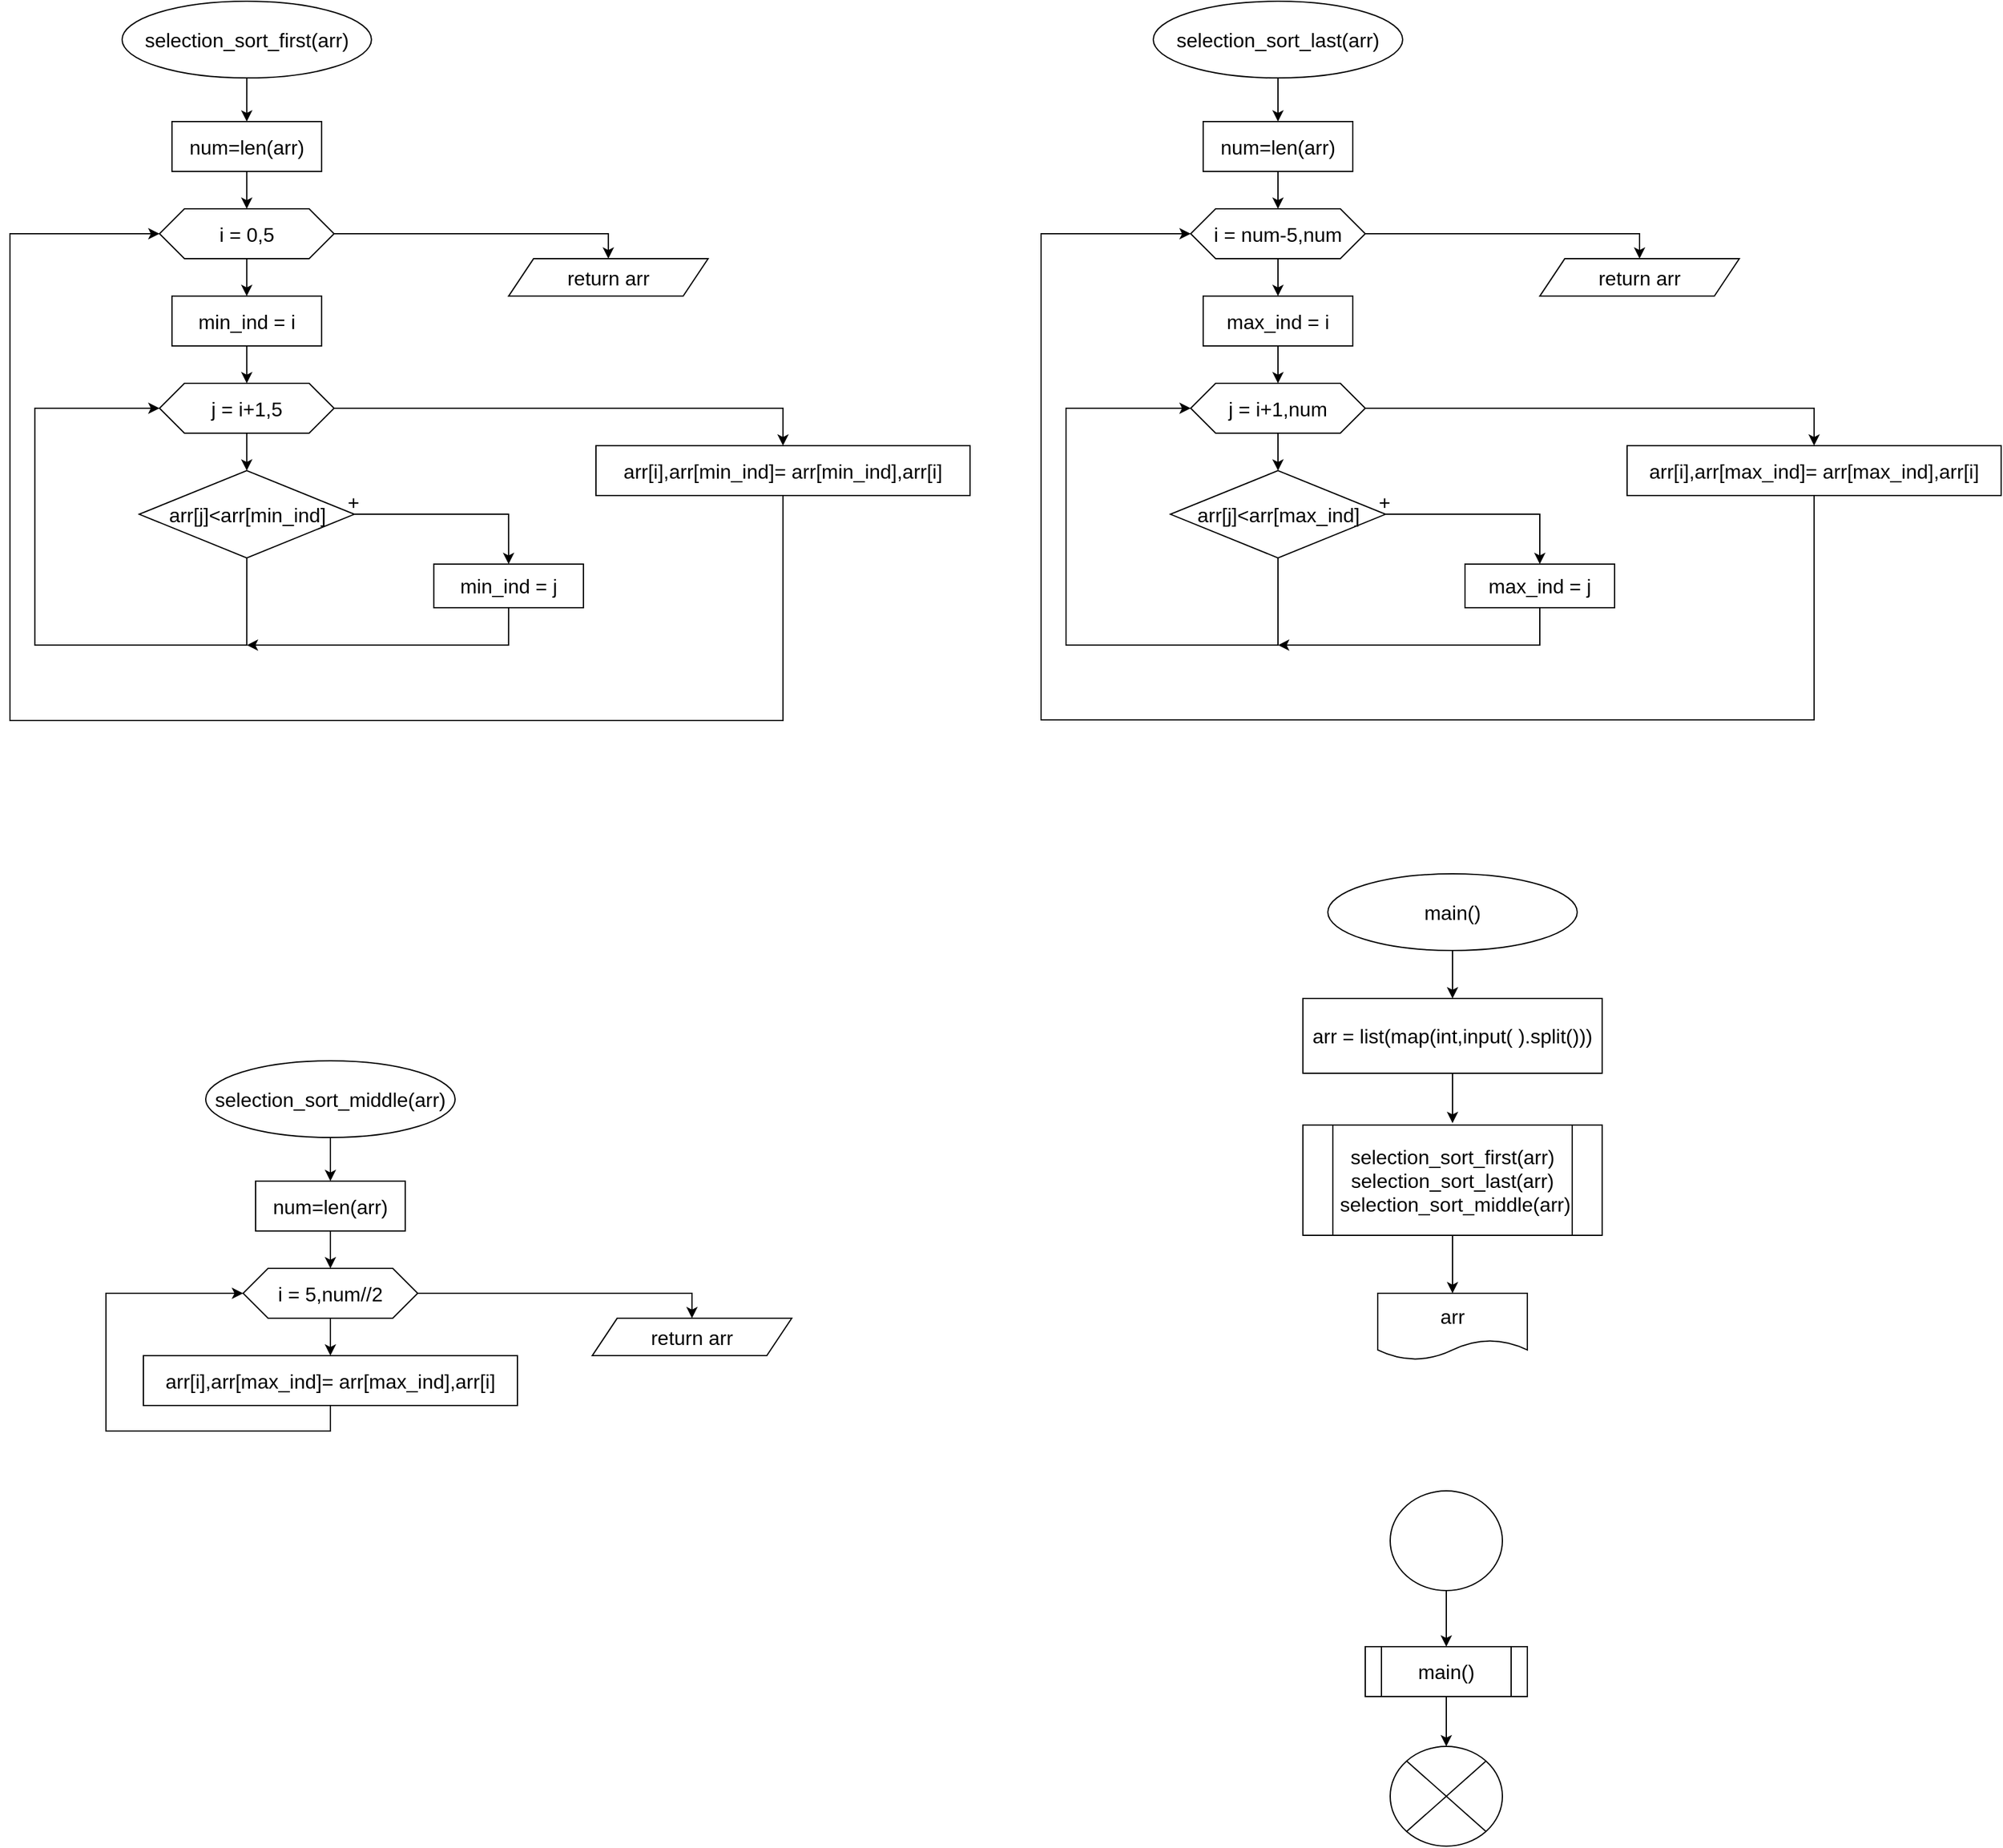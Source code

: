 <mxfile version="22.1.0" type="github">
  <diagram id="C5RBs43oDa-KdzZeNtuy" name="Page-1">
    <mxGraphModel dx="1074" dy="2759" grid="1" gridSize="10" guides="1" tooltips="1" connect="1" arrows="1" fold="1" page="1" pageScale="1" pageWidth="827" pageHeight="1169" math="0" shadow="0">
      <root>
        <mxCell id="WIyWlLk6GJQsqaUBKTNV-0" />
        <mxCell id="WIyWlLk6GJQsqaUBKTNV-1" parent="WIyWlLk6GJQsqaUBKTNV-0" />
        <mxCell id="jFOZKxkyZ_nSKkQi_Ngb-4" value="" style="edgeStyle=orthogonalEdgeStyle;rounded=0;orthogonalLoop=1;jettySize=auto;html=1;fontSize=16;" edge="1" parent="WIyWlLk6GJQsqaUBKTNV-1" source="jFOZKxkyZ_nSKkQi_Ngb-1">
          <mxGeometry relative="1" as="geometry">
            <mxPoint x="1872.93" y="-923.46" as="targetPoint" />
          </mxGeometry>
        </mxCell>
        <mxCell id="jFOZKxkyZ_nSKkQi_Ngb-1" value="&lt;font style=&quot;font-size: 16px;&quot;&gt;selection_sort_first(arr)&lt;/font&gt;" style="ellipse;whiteSpace=wrap;html=1;fontSize=16;" vertex="1" parent="WIyWlLk6GJQsqaUBKTNV-1">
          <mxGeometry x="1772.93" y="-1020" width="200" height="61.54" as="geometry" />
        </mxCell>
        <mxCell id="jFOZKxkyZ_nSKkQi_Ngb-7" value="" style="edgeStyle=orthogonalEdgeStyle;rounded=0;orthogonalLoop=1;jettySize=auto;html=1;fontSize=16;" edge="1" parent="WIyWlLk6GJQsqaUBKTNV-1" source="jFOZKxkyZ_nSKkQi_Ngb-5" target="jFOZKxkyZ_nSKkQi_Ngb-6">
          <mxGeometry relative="1" as="geometry" />
        </mxCell>
        <mxCell id="jFOZKxkyZ_nSKkQi_Ngb-5" value="&lt;font style=&quot;font-size: 16px;&quot;&gt;num=len(arr)&lt;/font&gt;" style="rounded=0;whiteSpace=wrap;html=1;fontSize=16;" vertex="1" parent="WIyWlLk6GJQsqaUBKTNV-1">
          <mxGeometry x="1812.93" y="-923.46" width="120" height="40" as="geometry" />
        </mxCell>
        <mxCell id="jFOZKxkyZ_nSKkQi_Ngb-9" value="" style="edgeStyle=orthogonalEdgeStyle;rounded=0;orthogonalLoop=1;jettySize=auto;html=1;fontSize=16;" edge="1" parent="WIyWlLk6GJQsqaUBKTNV-1" source="jFOZKxkyZ_nSKkQi_Ngb-6" target="jFOZKxkyZ_nSKkQi_Ngb-8">
          <mxGeometry relative="1" as="geometry" />
        </mxCell>
        <mxCell id="jFOZKxkyZ_nSKkQi_Ngb-25" style="edgeStyle=orthogonalEdgeStyle;rounded=0;orthogonalLoop=1;jettySize=auto;html=1;exitX=1;exitY=0.5;exitDx=0;exitDy=0;entryX=0.5;entryY=0;entryDx=0;entryDy=0;fontSize=16;" edge="1" parent="WIyWlLk6GJQsqaUBKTNV-1" source="jFOZKxkyZ_nSKkQi_Ngb-6" target="jFOZKxkyZ_nSKkQi_Ngb-26">
          <mxGeometry relative="1" as="geometry">
            <mxPoint x="2112.93" y="-833.46" as="targetPoint" />
          </mxGeometry>
        </mxCell>
        <mxCell id="jFOZKxkyZ_nSKkQi_Ngb-6" value="&lt;font style=&quot;font-size: 16px;&quot;&gt;i = 0,5&lt;/font&gt;" style="shape=hexagon;perimeter=hexagonPerimeter2;whiteSpace=wrap;html=1;fixedSize=1;rounded=0;fontSize=16;" vertex="1" parent="WIyWlLk6GJQsqaUBKTNV-1">
          <mxGeometry x="1802.93" y="-853.46" width="140" height="40" as="geometry" />
        </mxCell>
        <mxCell id="jFOZKxkyZ_nSKkQi_Ngb-11" value="" style="edgeStyle=orthogonalEdgeStyle;rounded=0;orthogonalLoop=1;jettySize=auto;html=1;entryX=0.5;entryY=0;entryDx=0;entryDy=0;fontSize=16;" edge="1" parent="WIyWlLk6GJQsqaUBKTNV-1" source="jFOZKxkyZ_nSKkQi_Ngb-8" target="jFOZKxkyZ_nSKkQi_Ngb-12">
          <mxGeometry relative="1" as="geometry" />
        </mxCell>
        <mxCell id="jFOZKxkyZ_nSKkQi_Ngb-8" value="&lt;font style=&quot;font-size: 16px;&quot;&gt;min_ind = i&lt;/font&gt;" style="whiteSpace=wrap;html=1;rounded=0;fontSize=16;" vertex="1" parent="WIyWlLk6GJQsqaUBKTNV-1">
          <mxGeometry x="1812.93" y="-783.46" width="120" height="40" as="geometry" />
        </mxCell>
        <mxCell id="jFOZKxkyZ_nSKkQi_Ngb-13" style="edgeStyle=orthogonalEdgeStyle;rounded=0;orthogonalLoop=1;jettySize=auto;html=1;fontSize=16;" edge="1" parent="WIyWlLk6GJQsqaUBKTNV-1" source="jFOZKxkyZ_nSKkQi_Ngb-12" target="jFOZKxkyZ_nSKkQi_Ngb-14">
          <mxGeometry relative="1" as="geometry">
            <mxPoint x="1872.93" y="-643.46" as="targetPoint" />
          </mxGeometry>
        </mxCell>
        <mxCell id="jFOZKxkyZ_nSKkQi_Ngb-21" style="edgeStyle=orthogonalEdgeStyle;rounded=0;orthogonalLoop=1;jettySize=auto;html=1;exitX=1;exitY=0.5;exitDx=0;exitDy=0;fontSize=16;" edge="1" parent="WIyWlLk6GJQsqaUBKTNV-1" source="jFOZKxkyZ_nSKkQi_Ngb-12" target="jFOZKxkyZ_nSKkQi_Ngb-23">
          <mxGeometry relative="1" as="geometry">
            <mxPoint x="2302.93" y="-663.46" as="targetPoint" />
          </mxGeometry>
        </mxCell>
        <mxCell id="jFOZKxkyZ_nSKkQi_Ngb-12" value="&lt;font style=&quot;font-size: 16px;&quot;&gt;j = i+1,5&lt;/font&gt;" style="shape=hexagon;perimeter=hexagonPerimeter2;whiteSpace=wrap;html=1;fixedSize=1;rounded=0;fontSize=16;" vertex="1" parent="WIyWlLk6GJQsqaUBKTNV-1">
          <mxGeometry x="1802.93" y="-713.46" width="140" height="40" as="geometry" />
        </mxCell>
        <mxCell id="jFOZKxkyZ_nSKkQi_Ngb-17" style="edgeStyle=orthogonalEdgeStyle;rounded=0;orthogonalLoop=1;jettySize=auto;html=1;entryX=0.5;entryY=0;entryDx=0;entryDy=0;fontSize=16;" edge="1" parent="WIyWlLk6GJQsqaUBKTNV-1" source="jFOZKxkyZ_nSKkQi_Ngb-14" target="jFOZKxkyZ_nSKkQi_Ngb-16">
          <mxGeometry relative="1" as="geometry" />
        </mxCell>
        <mxCell id="jFOZKxkyZ_nSKkQi_Ngb-19" style="edgeStyle=orthogonalEdgeStyle;rounded=0;orthogonalLoop=1;jettySize=auto;html=1;entryX=0;entryY=0.5;entryDx=0;entryDy=0;exitX=0.5;exitY=1;exitDx=0;exitDy=0;fontSize=16;" edge="1" parent="WIyWlLk6GJQsqaUBKTNV-1" source="jFOZKxkyZ_nSKkQi_Ngb-14" target="jFOZKxkyZ_nSKkQi_Ngb-12">
          <mxGeometry relative="1" as="geometry">
            <mxPoint x="1682.93" y="-703.46" as="targetPoint" />
            <Array as="points">
              <mxPoint x="1872.93" y="-503.46" />
              <mxPoint x="1702.93" y="-503.46" />
              <mxPoint x="1702.93" y="-693.46" />
            </Array>
          </mxGeometry>
        </mxCell>
        <mxCell id="jFOZKxkyZ_nSKkQi_Ngb-14" value="&lt;font style=&quot;font-size: 16px;&quot;&gt;arr[j]&amp;lt;arr[min_ind]&lt;/font&gt;" style="rhombus;whiteSpace=wrap;html=1;fontSize=16;" vertex="1" parent="WIyWlLk6GJQsqaUBKTNV-1">
          <mxGeometry x="1786.68" y="-643.46" width="172.5" height="70" as="geometry" />
        </mxCell>
        <mxCell id="jFOZKxkyZ_nSKkQi_Ngb-20" style="edgeStyle=orthogonalEdgeStyle;rounded=0;orthogonalLoop=1;jettySize=auto;html=1;exitX=0.5;exitY=1;exitDx=0;exitDy=0;fontSize=16;" edge="1" parent="WIyWlLk6GJQsqaUBKTNV-1" source="jFOZKxkyZ_nSKkQi_Ngb-16">
          <mxGeometry relative="1" as="geometry">
            <mxPoint x="1872.93" y="-503.46" as="targetPoint" />
            <Array as="points">
              <mxPoint x="2082.93" y="-503.46" />
            </Array>
          </mxGeometry>
        </mxCell>
        <mxCell id="jFOZKxkyZ_nSKkQi_Ngb-16" value="&lt;font style=&quot;font-size: 16px;&quot;&gt;min_ind = j&lt;/font&gt;" style="rounded=0;whiteSpace=wrap;html=1;fontSize=16;" vertex="1" parent="WIyWlLk6GJQsqaUBKTNV-1">
          <mxGeometry x="2022.93" y="-568.46" width="120" height="35" as="geometry" />
        </mxCell>
        <mxCell id="jFOZKxkyZ_nSKkQi_Ngb-18" value="&lt;font style=&quot;font-size: 16px;&quot;&gt;+&lt;/font&gt;" style="text;html=1;align=center;verticalAlign=middle;resizable=0;points=[];autosize=1;fontSize=16;" vertex="1" parent="WIyWlLk6GJQsqaUBKTNV-1">
          <mxGeometry x="1942.93" y="-633.46" width="30" height="30" as="geometry" />
        </mxCell>
        <mxCell id="jFOZKxkyZ_nSKkQi_Ngb-24" style="edgeStyle=orthogonalEdgeStyle;rounded=0;orthogonalLoop=1;jettySize=auto;html=1;entryX=0;entryY=0.5;entryDx=0;entryDy=0;fontSize=16;" edge="1" parent="WIyWlLk6GJQsqaUBKTNV-1" source="jFOZKxkyZ_nSKkQi_Ngb-23" target="jFOZKxkyZ_nSKkQi_Ngb-6">
          <mxGeometry relative="1" as="geometry">
            <mxPoint x="2302.93" y="-623.46" as="sourcePoint" />
            <Array as="points">
              <mxPoint x="2303" y="-443" />
              <mxPoint x="1683" y="-443" />
              <mxPoint x="1683" y="-833" />
            </Array>
          </mxGeometry>
        </mxCell>
        <mxCell id="jFOZKxkyZ_nSKkQi_Ngb-23" value="&lt;font style=&quot;font-size: 16px;&quot;&gt;arr[i],arr[min_ind]= arr[min_ind],arr[i]&lt;/font&gt;" style="rounded=0;whiteSpace=wrap;html=1;fontSize=16;" vertex="1" parent="WIyWlLk6GJQsqaUBKTNV-1">
          <mxGeometry x="2153" y="-663.46" width="300" height="40" as="geometry" />
        </mxCell>
        <mxCell id="jFOZKxkyZ_nSKkQi_Ngb-26" value="&lt;font style=&quot;font-size: 16px;&quot;&gt;return arr&lt;/font&gt;" style="shape=parallelogram;perimeter=parallelogramPerimeter;whiteSpace=wrap;html=1;fixedSize=1;fontSize=16;" vertex="1" parent="WIyWlLk6GJQsqaUBKTNV-1">
          <mxGeometry x="2082.93" y="-813.46" width="160" height="30" as="geometry" />
        </mxCell>
        <mxCell id="jFOZKxkyZ_nSKkQi_Ngb-27" value="" style="edgeStyle=orthogonalEdgeStyle;rounded=0;orthogonalLoop=1;jettySize=auto;html=1;fontSize=16;" edge="1" parent="WIyWlLk6GJQsqaUBKTNV-1" source="jFOZKxkyZ_nSKkQi_Ngb-28">
          <mxGeometry relative="1" as="geometry">
            <mxPoint x="2700" y="-923.46" as="targetPoint" />
          </mxGeometry>
        </mxCell>
        <mxCell id="jFOZKxkyZ_nSKkQi_Ngb-28" value="&lt;font style=&quot;font-size: 16px;&quot;&gt;selection_sort_last(arr)&lt;/font&gt;" style="ellipse;whiteSpace=wrap;html=1;fontSize=16;" vertex="1" parent="WIyWlLk6GJQsqaUBKTNV-1">
          <mxGeometry x="2600" y="-1020" width="200" height="61.54" as="geometry" />
        </mxCell>
        <mxCell id="jFOZKxkyZ_nSKkQi_Ngb-29" value="" style="edgeStyle=orthogonalEdgeStyle;rounded=0;orthogonalLoop=1;jettySize=auto;html=1;fontSize=16;" edge="1" parent="WIyWlLk6GJQsqaUBKTNV-1" source="jFOZKxkyZ_nSKkQi_Ngb-30" target="jFOZKxkyZ_nSKkQi_Ngb-33">
          <mxGeometry relative="1" as="geometry" />
        </mxCell>
        <mxCell id="jFOZKxkyZ_nSKkQi_Ngb-30" value="&lt;font style=&quot;font-size: 16px;&quot;&gt;num=len(arr)&lt;/font&gt;" style="rounded=0;whiteSpace=wrap;html=1;fontSize=16;" vertex="1" parent="WIyWlLk6GJQsqaUBKTNV-1">
          <mxGeometry x="2640" y="-923.46" width="120" height="40" as="geometry" />
        </mxCell>
        <mxCell id="jFOZKxkyZ_nSKkQi_Ngb-31" value="" style="edgeStyle=orthogonalEdgeStyle;rounded=0;orthogonalLoop=1;jettySize=auto;html=1;fontSize=16;" edge="1" parent="WIyWlLk6GJQsqaUBKTNV-1" source="jFOZKxkyZ_nSKkQi_Ngb-33" target="jFOZKxkyZ_nSKkQi_Ngb-35">
          <mxGeometry relative="1" as="geometry" />
        </mxCell>
        <mxCell id="jFOZKxkyZ_nSKkQi_Ngb-32" style="edgeStyle=orthogonalEdgeStyle;rounded=0;orthogonalLoop=1;jettySize=auto;html=1;exitX=1;exitY=0.5;exitDx=0;exitDy=0;entryX=0.5;entryY=0;entryDx=0;entryDy=0;fontSize=16;" edge="1" parent="WIyWlLk6GJQsqaUBKTNV-1" source="jFOZKxkyZ_nSKkQi_Ngb-33" target="jFOZKxkyZ_nSKkQi_Ngb-47">
          <mxGeometry relative="1" as="geometry">
            <mxPoint x="2940" y="-833.46" as="targetPoint" />
          </mxGeometry>
        </mxCell>
        <mxCell id="jFOZKxkyZ_nSKkQi_Ngb-33" value="&lt;font style=&quot;font-size: 16px;&quot;&gt;i = num-5,num&lt;/font&gt;" style="shape=hexagon;perimeter=hexagonPerimeter2;whiteSpace=wrap;html=1;fixedSize=1;rounded=0;fontSize=16;" vertex="1" parent="WIyWlLk6GJQsqaUBKTNV-1">
          <mxGeometry x="2630" y="-853.46" width="140" height="40" as="geometry" />
        </mxCell>
        <mxCell id="jFOZKxkyZ_nSKkQi_Ngb-34" value="" style="edgeStyle=orthogonalEdgeStyle;rounded=0;orthogonalLoop=1;jettySize=auto;html=1;entryX=0.5;entryY=0;entryDx=0;entryDy=0;fontSize=16;" edge="1" parent="WIyWlLk6GJQsqaUBKTNV-1" source="jFOZKxkyZ_nSKkQi_Ngb-35" target="jFOZKxkyZ_nSKkQi_Ngb-38">
          <mxGeometry relative="1" as="geometry" />
        </mxCell>
        <mxCell id="jFOZKxkyZ_nSKkQi_Ngb-35" value="&lt;font style=&quot;font-size: 16px;&quot;&gt;max_ind = i&lt;/font&gt;" style="whiteSpace=wrap;html=1;rounded=0;fontSize=16;" vertex="1" parent="WIyWlLk6GJQsqaUBKTNV-1">
          <mxGeometry x="2640" y="-783.46" width="120" height="40" as="geometry" />
        </mxCell>
        <mxCell id="jFOZKxkyZ_nSKkQi_Ngb-36" style="edgeStyle=orthogonalEdgeStyle;rounded=0;orthogonalLoop=1;jettySize=auto;html=1;fontSize=16;" edge="1" parent="WIyWlLk6GJQsqaUBKTNV-1" source="jFOZKxkyZ_nSKkQi_Ngb-38" target="jFOZKxkyZ_nSKkQi_Ngb-41">
          <mxGeometry relative="1" as="geometry">
            <mxPoint x="2700" y="-643.46" as="targetPoint" />
          </mxGeometry>
        </mxCell>
        <mxCell id="jFOZKxkyZ_nSKkQi_Ngb-37" style="edgeStyle=orthogonalEdgeStyle;rounded=0;orthogonalLoop=1;jettySize=auto;html=1;exitX=1;exitY=0.5;exitDx=0;exitDy=0;entryX=0.5;entryY=0;entryDx=0;entryDy=0;fontSize=16;" edge="1" parent="WIyWlLk6GJQsqaUBKTNV-1" source="jFOZKxkyZ_nSKkQi_Ngb-38" target="jFOZKxkyZ_nSKkQi_Ngb-46">
          <mxGeometry relative="1" as="geometry">
            <mxPoint x="3020" y="-693.46" as="targetPoint" />
          </mxGeometry>
        </mxCell>
        <mxCell id="jFOZKxkyZ_nSKkQi_Ngb-38" value="&lt;font style=&quot;font-size: 16px;&quot;&gt;j = i+1,num&lt;/font&gt;" style="shape=hexagon;perimeter=hexagonPerimeter2;whiteSpace=wrap;html=1;fixedSize=1;rounded=0;fontSize=16;" vertex="1" parent="WIyWlLk6GJQsqaUBKTNV-1">
          <mxGeometry x="2630" y="-713.46" width="140" height="40" as="geometry" />
        </mxCell>
        <mxCell id="jFOZKxkyZ_nSKkQi_Ngb-39" style="edgeStyle=orthogonalEdgeStyle;rounded=0;orthogonalLoop=1;jettySize=auto;html=1;entryX=0.5;entryY=0;entryDx=0;entryDy=0;fontSize=16;" edge="1" parent="WIyWlLk6GJQsqaUBKTNV-1" source="jFOZKxkyZ_nSKkQi_Ngb-41" target="jFOZKxkyZ_nSKkQi_Ngb-43">
          <mxGeometry relative="1" as="geometry" />
        </mxCell>
        <mxCell id="jFOZKxkyZ_nSKkQi_Ngb-40" style="edgeStyle=orthogonalEdgeStyle;rounded=0;orthogonalLoop=1;jettySize=auto;html=1;entryX=0;entryY=0.5;entryDx=0;entryDy=0;exitX=0.5;exitY=1;exitDx=0;exitDy=0;fontSize=16;" edge="1" parent="WIyWlLk6GJQsqaUBKTNV-1" source="jFOZKxkyZ_nSKkQi_Ngb-41" target="jFOZKxkyZ_nSKkQi_Ngb-38">
          <mxGeometry relative="1" as="geometry">
            <mxPoint x="2510" y="-703.46" as="targetPoint" />
            <Array as="points">
              <mxPoint x="2700" y="-503.46" />
              <mxPoint x="2530" y="-503.46" />
              <mxPoint x="2530" y="-693.46" />
            </Array>
          </mxGeometry>
        </mxCell>
        <mxCell id="jFOZKxkyZ_nSKkQi_Ngb-41" value="&lt;font style=&quot;font-size: 16px;&quot;&gt;arr[j]&amp;lt;arr[max_ind]&lt;/font&gt;" style="rhombus;whiteSpace=wrap;html=1;fontSize=16;" vertex="1" parent="WIyWlLk6GJQsqaUBKTNV-1">
          <mxGeometry x="2613.75" y="-643.46" width="172.5" height="70" as="geometry" />
        </mxCell>
        <mxCell id="jFOZKxkyZ_nSKkQi_Ngb-42" style="edgeStyle=orthogonalEdgeStyle;rounded=0;orthogonalLoop=1;jettySize=auto;html=1;exitX=0.5;exitY=1;exitDx=0;exitDy=0;fontSize=16;" edge="1" parent="WIyWlLk6GJQsqaUBKTNV-1" source="jFOZKxkyZ_nSKkQi_Ngb-43">
          <mxGeometry relative="1" as="geometry">
            <mxPoint x="2700" y="-503.46" as="targetPoint" />
            <Array as="points">
              <mxPoint x="2910" y="-503.46" />
            </Array>
          </mxGeometry>
        </mxCell>
        <mxCell id="jFOZKxkyZ_nSKkQi_Ngb-43" value="&lt;font style=&quot;font-size: 16px;&quot;&gt;max_ind = j&lt;/font&gt;" style="rounded=0;whiteSpace=wrap;html=1;fontSize=16;" vertex="1" parent="WIyWlLk6GJQsqaUBKTNV-1">
          <mxGeometry x="2850" y="-568.46" width="120" height="35" as="geometry" />
        </mxCell>
        <mxCell id="jFOZKxkyZ_nSKkQi_Ngb-44" value="&lt;font style=&quot;font-size: 16px;&quot;&gt;+&lt;/font&gt;" style="text;html=1;align=center;verticalAlign=middle;resizable=0;points=[];autosize=1;fontSize=16;" vertex="1" parent="WIyWlLk6GJQsqaUBKTNV-1">
          <mxGeometry x="2770" y="-633.46" width="30" height="30" as="geometry" />
        </mxCell>
        <mxCell id="jFOZKxkyZ_nSKkQi_Ngb-45" style="edgeStyle=orthogonalEdgeStyle;rounded=0;orthogonalLoop=1;jettySize=auto;html=1;exitX=0.5;exitY=1;exitDx=0;exitDy=0;entryX=0;entryY=0.5;entryDx=0;entryDy=0;fontSize=16;" edge="1" parent="WIyWlLk6GJQsqaUBKTNV-1" source="jFOZKxkyZ_nSKkQi_Ngb-46" target="jFOZKxkyZ_nSKkQi_Ngb-33">
          <mxGeometry relative="1" as="geometry">
            <Array as="points">
              <mxPoint x="3130" y="-443.46" />
              <mxPoint x="2510" y="-443.46" />
              <mxPoint x="2510" y="-833.46" />
            </Array>
          </mxGeometry>
        </mxCell>
        <mxCell id="jFOZKxkyZ_nSKkQi_Ngb-46" value="&lt;font style=&quot;font-size: 16px;&quot;&gt;arr[i],arr[max_ind]= arr[max_ind],arr[i]&lt;/font&gt;" style="rounded=0;whiteSpace=wrap;html=1;fontSize=16;" vertex="1" parent="WIyWlLk6GJQsqaUBKTNV-1">
          <mxGeometry x="2980" y="-663.46" width="300" height="40" as="geometry" />
        </mxCell>
        <mxCell id="jFOZKxkyZ_nSKkQi_Ngb-47" value="&lt;font style=&quot;font-size: 16px;&quot;&gt;return arr&lt;/font&gt;" style="shape=parallelogram;perimeter=parallelogramPerimeter;whiteSpace=wrap;html=1;fixedSize=1;fontSize=16;" vertex="1" parent="WIyWlLk6GJQsqaUBKTNV-1">
          <mxGeometry x="2910" y="-813.46" width="160" height="30" as="geometry" />
        </mxCell>
        <mxCell id="jFOZKxkyZ_nSKkQi_Ngb-48" value="" style="edgeStyle=orthogonalEdgeStyle;rounded=0;orthogonalLoop=1;jettySize=auto;html=1;fontSize=16;" edge="1" parent="WIyWlLk6GJQsqaUBKTNV-1" source="jFOZKxkyZ_nSKkQi_Ngb-49">
          <mxGeometry relative="1" as="geometry">
            <mxPoint x="1940" y="-73.46" as="targetPoint" />
          </mxGeometry>
        </mxCell>
        <mxCell id="jFOZKxkyZ_nSKkQi_Ngb-49" value="&lt;font style=&quot;font-size: 16px;&quot;&gt;selection_sort_middle(arr)&lt;/font&gt;" style="ellipse;whiteSpace=wrap;html=1;fontSize=16;" vertex="1" parent="WIyWlLk6GJQsqaUBKTNV-1">
          <mxGeometry x="1840" y="-170" width="200" height="61.54" as="geometry" />
        </mxCell>
        <mxCell id="jFOZKxkyZ_nSKkQi_Ngb-50" value="" style="edgeStyle=orthogonalEdgeStyle;rounded=0;orthogonalLoop=1;jettySize=auto;html=1;fontSize=16;" edge="1" parent="WIyWlLk6GJQsqaUBKTNV-1" source="jFOZKxkyZ_nSKkQi_Ngb-51" target="jFOZKxkyZ_nSKkQi_Ngb-54">
          <mxGeometry relative="1" as="geometry" />
        </mxCell>
        <mxCell id="jFOZKxkyZ_nSKkQi_Ngb-51" value="&lt;font style=&quot;font-size: 16px;&quot;&gt;num=len(arr)&lt;/font&gt;" style="rounded=0;whiteSpace=wrap;html=1;fontSize=16;" vertex="1" parent="WIyWlLk6GJQsqaUBKTNV-1">
          <mxGeometry x="1880" y="-73.46" width="120" height="40" as="geometry" />
        </mxCell>
        <mxCell id="jFOZKxkyZ_nSKkQi_Ngb-52" value="" style="edgeStyle=orthogonalEdgeStyle;rounded=0;orthogonalLoop=1;jettySize=auto;html=1;fontSize=16;" edge="1" parent="WIyWlLk6GJQsqaUBKTNV-1" source="jFOZKxkyZ_nSKkQi_Ngb-54" target="jFOZKxkyZ_nSKkQi_Ngb-69">
          <mxGeometry relative="1" as="geometry">
            <mxPoint x="1940.067" y="66.54" as="targetPoint" />
          </mxGeometry>
        </mxCell>
        <mxCell id="jFOZKxkyZ_nSKkQi_Ngb-53" style="edgeStyle=orthogonalEdgeStyle;rounded=0;orthogonalLoop=1;jettySize=auto;html=1;exitX=1;exitY=0.5;exitDx=0;exitDy=0;entryX=0.5;entryY=0;entryDx=0;entryDy=0;fontSize=16;" edge="1" parent="WIyWlLk6GJQsqaUBKTNV-1" source="jFOZKxkyZ_nSKkQi_Ngb-54" target="jFOZKxkyZ_nSKkQi_Ngb-68">
          <mxGeometry relative="1" as="geometry">
            <mxPoint x="2180" y="16.54" as="targetPoint" />
          </mxGeometry>
        </mxCell>
        <mxCell id="jFOZKxkyZ_nSKkQi_Ngb-54" value="&lt;font style=&quot;font-size: 16px;&quot;&gt;i = 5,num//2&lt;/font&gt;" style="shape=hexagon;perimeter=hexagonPerimeter2;whiteSpace=wrap;html=1;fixedSize=1;rounded=0;fontSize=16;" vertex="1" parent="WIyWlLk6GJQsqaUBKTNV-1">
          <mxGeometry x="1870" y="-3.46" width="140" height="40" as="geometry" />
        </mxCell>
        <mxCell id="jFOZKxkyZ_nSKkQi_Ngb-68" value="&lt;font style=&quot;font-size: 16px;&quot;&gt;return arr&lt;/font&gt;" style="shape=parallelogram;perimeter=parallelogramPerimeter;whiteSpace=wrap;html=1;fixedSize=1;fontSize=16;" vertex="1" parent="WIyWlLk6GJQsqaUBKTNV-1">
          <mxGeometry x="2150" y="36.54" width="160" height="30" as="geometry" />
        </mxCell>
        <mxCell id="jFOZKxkyZ_nSKkQi_Ngb-70" style="edgeStyle=orthogonalEdgeStyle;rounded=0;orthogonalLoop=1;jettySize=auto;html=1;exitX=0.5;exitY=1;exitDx=0;exitDy=0;entryX=0;entryY=0.5;entryDx=0;entryDy=0;" edge="1" parent="WIyWlLk6GJQsqaUBKTNV-1" source="jFOZKxkyZ_nSKkQi_Ngb-69" target="jFOZKxkyZ_nSKkQi_Ngb-54">
          <mxGeometry relative="1" as="geometry">
            <Array as="points">
              <mxPoint x="1940" y="127" />
              <mxPoint x="1760" y="127" />
              <mxPoint x="1760" y="17" />
            </Array>
          </mxGeometry>
        </mxCell>
        <mxCell id="jFOZKxkyZ_nSKkQi_Ngb-69" value="&lt;font style=&quot;font-size: 16px;&quot;&gt;arr[i],arr[max_ind]= arr[max_ind],arr[i]&lt;/font&gt;" style="rounded=0;whiteSpace=wrap;html=1;fontSize=16;" vertex="1" parent="WIyWlLk6GJQsqaUBKTNV-1">
          <mxGeometry x="1790" y="66.54" width="300" height="40" as="geometry" />
        </mxCell>
        <mxCell id="jFOZKxkyZ_nSKkQi_Ngb-73" style="edgeStyle=orthogonalEdgeStyle;rounded=0;orthogonalLoop=1;jettySize=auto;html=1;" edge="1" parent="WIyWlLk6GJQsqaUBKTNV-1" source="jFOZKxkyZ_nSKkQi_Ngb-72" target="jFOZKxkyZ_nSKkQi_Ngb-74">
          <mxGeometry relative="1" as="geometry">
            <mxPoint x="2840" y="-200" as="targetPoint" />
          </mxGeometry>
        </mxCell>
        <mxCell id="jFOZKxkyZ_nSKkQi_Ngb-72" value="&lt;font style=&quot;font-size: 16px;&quot;&gt;main()&lt;/font&gt;" style="ellipse;whiteSpace=wrap;html=1;fontSize=16;" vertex="1" parent="WIyWlLk6GJQsqaUBKTNV-1">
          <mxGeometry x="2740" y="-320" width="200" height="61.54" as="geometry" />
        </mxCell>
        <mxCell id="jFOZKxkyZ_nSKkQi_Ngb-75" style="edgeStyle=orthogonalEdgeStyle;rounded=0;orthogonalLoop=1;jettySize=auto;html=1;" edge="1" parent="WIyWlLk6GJQsqaUBKTNV-1" source="jFOZKxkyZ_nSKkQi_Ngb-74">
          <mxGeometry relative="1" as="geometry">
            <mxPoint x="2840" y="-120" as="targetPoint" />
          </mxGeometry>
        </mxCell>
        <mxCell id="jFOZKxkyZ_nSKkQi_Ngb-74" value="&lt;font style=&quot;font-size: 16px;&quot;&gt;arr = list(map(int,input( ).split()))&lt;/font&gt;" style="rounded=0;whiteSpace=wrap;html=1;" vertex="1" parent="WIyWlLk6GJQsqaUBKTNV-1">
          <mxGeometry x="2720" y="-220" width="240" height="60" as="geometry" />
        </mxCell>
        <mxCell id="jFOZKxkyZ_nSKkQi_Ngb-77" style="edgeStyle=orthogonalEdgeStyle;rounded=0;orthogonalLoop=1;jettySize=auto;html=1;entryX=0.5;entryY=0;entryDx=0;entryDy=0;" edge="1" parent="WIyWlLk6GJQsqaUBKTNV-1" source="jFOZKxkyZ_nSKkQi_Ngb-76" target="jFOZKxkyZ_nSKkQi_Ngb-78">
          <mxGeometry relative="1" as="geometry">
            <mxPoint x="2840" y="20.0" as="targetPoint" />
          </mxGeometry>
        </mxCell>
        <mxCell id="jFOZKxkyZ_nSKkQi_Ngb-76" value="&lt;div&gt;&lt;font style=&quot;font-size: 16px;&quot;&gt;selection_sort_first(arr)&lt;/font&gt;&lt;/div&gt;&lt;div&gt;&lt;font style=&quot;font-size: 16px;&quot;&gt;selection_sort_last(arr)&lt;/font&gt;&lt;/div&gt;&lt;font style=&quot;font-size: 16px;&quot;&gt;&amp;nbsp;selection_sort_middle(arr)&lt;/font&gt;" style="shape=process;whiteSpace=wrap;html=1;backgroundOutline=1;" vertex="1" parent="WIyWlLk6GJQsqaUBKTNV-1">
          <mxGeometry x="2720" y="-118.46" width="240" height="88.46" as="geometry" />
        </mxCell>
        <mxCell id="jFOZKxkyZ_nSKkQi_Ngb-78" value="&lt;font style=&quot;font-size: 16px;&quot;&gt;arr&lt;/font&gt;" style="shape=document;whiteSpace=wrap;html=1;boundedLbl=1;" vertex="1" parent="WIyWlLk6GJQsqaUBKTNV-1">
          <mxGeometry x="2780" y="16.54" width="120" height="53.46" as="geometry" />
        </mxCell>
        <mxCell id="jFOZKxkyZ_nSKkQi_Ngb-80" style="edgeStyle=orthogonalEdgeStyle;rounded=0;orthogonalLoop=1;jettySize=auto;html=1;" edge="1" parent="WIyWlLk6GJQsqaUBKTNV-1" source="jFOZKxkyZ_nSKkQi_Ngb-79" target="jFOZKxkyZ_nSKkQi_Ngb-81">
          <mxGeometry relative="1" as="geometry">
            <mxPoint x="2835" y="300.0" as="targetPoint" />
          </mxGeometry>
        </mxCell>
        <mxCell id="jFOZKxkyZ_nSKkQi_Ngb-79" value="" style="ellipse;whiteSpace=wrap;html=1;" vertex="1" parent="WIyWlLk6GJQsqaUBKTNV-1">
          <mxGeometry x="2790" y="175.0" width="90" height="80" as="geometry" />
        </mxCell>
        <mxCell id="jFOZKxkyZ_nSKkQi_Ngb-82" style="edgeStyle=orthogonalEdgeStyle;rounded=0;orthogonalLoop=1;jettySize=auto;html=1;" edge="1" parent="WIyWlLk6GJQsqaUBKTNV-1" source="jFOZKxkyZ_nSKkQi_Ngb-81">
          <mxGeometry relative="1" as="geometry">
            <mxPoint x="2835" y="380.0" as="targetPoint" />
          </mxGeometry>
        </mxCell>
        <mxCell id="jFOZKxkyZ_nSKkQi_Ngb-81" value="&lt;font style=&quot;font-size: 16px;&quot;&gt;main()&lt;/font&gt;" style="shape=process;whiteSpace=wrap;html=1;backgroundOutline=1;" vertex="1" parent="WIyWlLk6GJQsqaUBKTNV-1">
          <mxGeometry x="2770" y="300.0" width="130" height="40" as="geometry" />
        </mxCell>
        <mxCell id="jFOZKxkyZ_nSKkQi_Ngb-83" value="" style="ellipse;whiteSpace=wrap;html=1;" vertex="1" parent="WIyWlLk6GJQsqaUBKTNV-1">
          <mxGeometry x="2790" y="380.0" width="90" height="80" as="geometry" />
        </mxCell>
        <mxCell id="jFOZKxkyZ_nSKkQi_Ngb-87" value="" style="endArrow=none;html=1;rounded=0;entryX=1;entryY=0;entryDx=0;entryDy=0;exitX=0;exitY=1;exitDx=0;exitDy=0;" edge="1" parent="WIyWlLk6GJQsqaUBKTNV-1" source="jFOZKxkyZ_nSKkQi_Ngb-83" target="jFOZKxkyZ_nSKkQi_Ngb-83">
          <mxGeometry width="50" height="50" relative="1" as="geometry">
            <mxPoint x="2920" y="420.0" as="sourcePoint" />
            <mxPoint x="2970" y="370.0" as="targetPoint" />
          </mxGeometry>
        </mxCell>
        <mxCell id="jFOZKxkyZ_nSKkQi_Ngb-88" value="" style="endArrow=none;html=1;rounded=0;entryX=0;entryY=0;entryDx=0;entryDy=0;exitX=1;exitY=1;exitDx=0;exitDy=0;" edge="1" parent="WIyWlLk6GJQsqaUBKTNV-1" source="jFOZKxkyZ_nSKkQi_Ngb-83" target="jFOZKxkyZ_nSKkQi_Ngb-83">
          <mxGeometry width="50" height="50" relative="1" as="geometry">
            <mxPoint x="2920" y="420.0" as="sourcePoint" />
            <mxPoint x="2970" y="370.0" as="targetPoint" />
          </mxGeometry>
        </mxCell>
      </root>
    </mxGraphModel>
  </diagram>
</mxfile>
